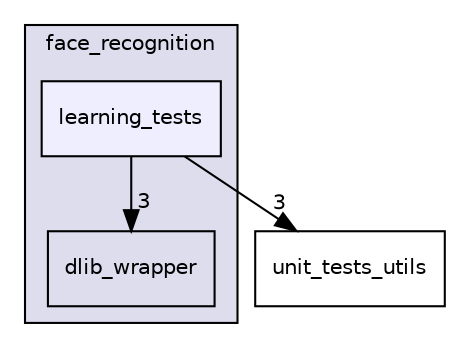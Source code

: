 digraph "src/face_recognition/learning_tests" {
  compound=true
  node [ fontsize="10", fontname="Helvetica"];
  edge [ labelfontsize="10", labelfontname="Helvetica"];
  subgraph clusterdir_3b56e0b998da7a2f208daeb459f27765 {
    graph [ bgcolor="#ddddee", pencolor="black", label="face_recognition" fontname="Helvetica", fontsize="10", URL="dir_3b56e0b998da7a2f208daeb459f27765.html"]
  dir_0750a411ff79567b31244e4f1cffe06d [shape=box label="dlib_wrapper" URL="dir_0750a411ff79567b31244e4f1cffe06d.html"];
  dir_7162f29db8f0349467d1883b396b0cfd [shape=box, label="learning_tests", style="filled", fillcolor="#eeeeff", pencolor="black", URL="dir_7162f29db8f0349467d1883b396b0cfd.html"];
  }
  dir_7650dacaa557a89ea1c633e1722b48a3 [shape=box label="unit_tests_utils" URL="dir_7650dacaa557a89ea1c633e1722b48a3.html"];
  dir_7162f29db8f0349467d1883b396b0cfd->dir_0750a411ff79567b31244e4f1cffe06d [headlabel="3", labeldistance=1.5 headhref="dir_000005_000023.html"];
  dir_7162f29db8f0349467d1883b396b0cfd->dir_7650dacaa557a89ea1c633e1722b48a3 [headlabel="3", labeldistance=1.5 headhref="dir_000005_000038.html"];
}
